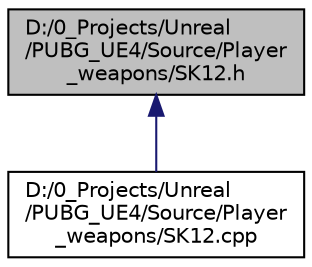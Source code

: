 digraph "D:/0_Projects/Unreal/PUBG_UE4/Source/Player_weapons/SK12.h"
{
 // LATEX_PDF_SIZE
  edge [fontname="Helvetica",fontsize="10",labelfontname="Helvetica",labelfontsize="10"];
  node [fontname="Helvetica",fontsize="10",shape=record];
  Node1 [label="D:/0_Projects/Unreal\l/PUBG_UE4/Source/Player\l_weapons/SK12.h",height=0.2,width=0.4,color="black", fillcolor="grey75", style="filled", fontcolor="black",tooltip=" "];
  Node1 -> Node2 [dir="back",color="midnightblue",fontsize="10",style="solid"];
  Node2 [label="D:/0_Projects/Unreal\l/PUBG_UE4/Source/Player\l_weapons/SK12.cpp",height=0.2,width=0.4,color="black", fillcolor="white", style="filled",URL="$_s_k12_8cpp.html",tooltip=" "];
}

